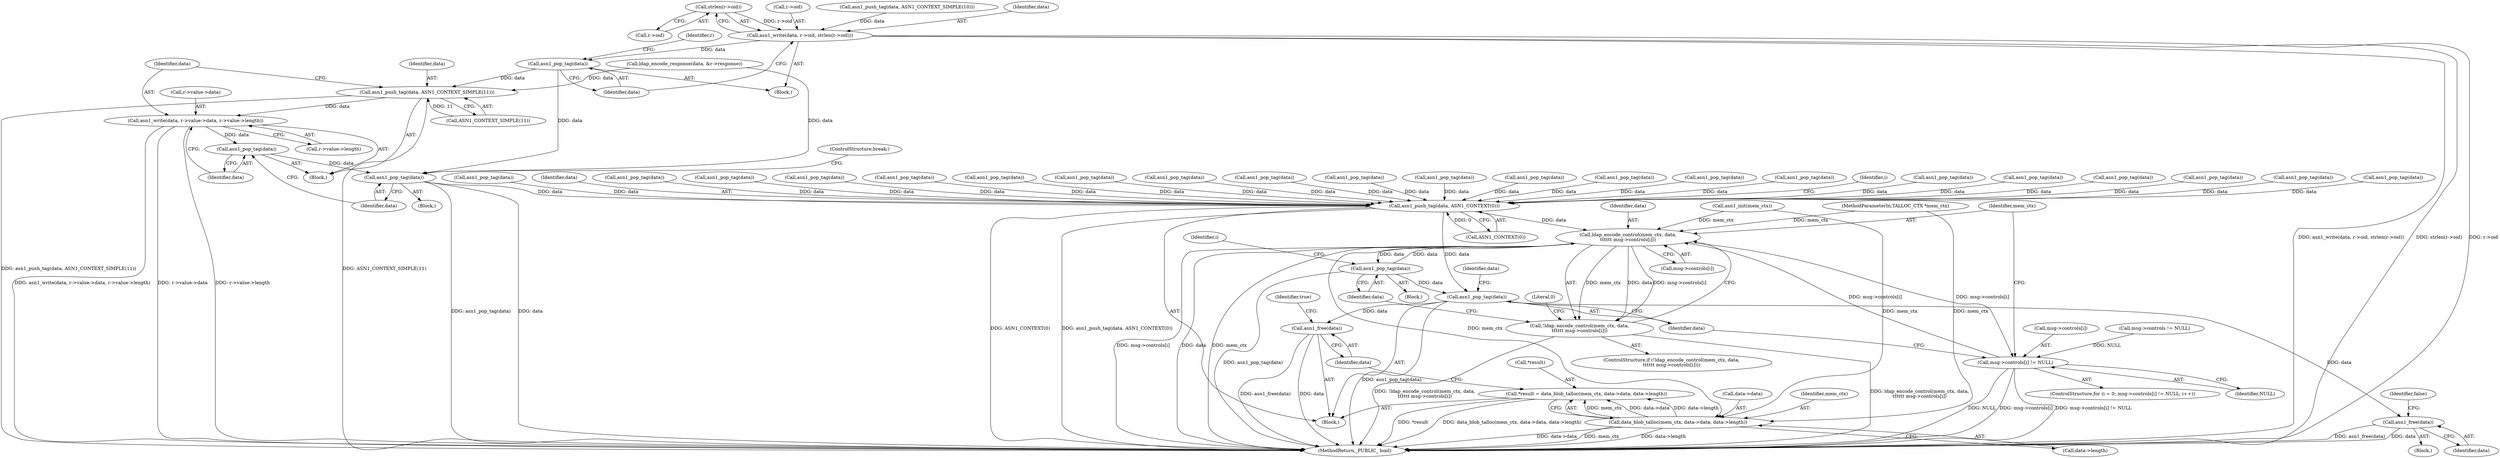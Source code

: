 digraph "1_samba_530d50a1abdcdf4d1775652d4c456c1274d83d8d@API" {
"1001174" [label="(Call,strlen(r->oid))"];
"1001169" [label="(Call,asn1_write(data, r->oid, strlen(r->oid)))"];
"1001178" [label="(Call,asn1_pop_tag(data))"];
"1001185" [label="(Call,asn1_push_tag(data, ASN1_CONTEXT_SIMPLE(11)))"];
"1001189" [label="(Call,asn1_write(data, r->value->data, r->value->length))"];
"1001201" [label="(Call,asn1_pop_tag(data))"];
"1001203" [label="(Call,asn1_pop_tag(data))"];
"1001216" [label="(Call,asn1_push_tag(data, ASN1_CONTEXT(0)))"];
"1001236" [label="(Call,ldap_encode_control(mem_ctx, data,\n\t\t\t\t\t\t msg->controls[i]))"];
"1001224" [label="(Call,msg->controls[i] != NULL)"];
"1001235" [label="(Call,!ldap_encode_control(mem_ctx, data,\n\t\t\t\t\t\t msg->controls[i]))"];
"1001259" [label="(Call,asn1_pop_tag(data))"];
"1001261" [label="(Call,asn1_pop_tag(data))"];
"1001268" [label="(Call,asn1_free(data))"];
"1001283" [label="(Call,asn1_free(data))"];
"1001275" [label="(Call,data_blob_talloc(mem_ctx, data->data, data->length))"];
"1001272" [label="(Call,*result = data_blob_talloc(mem_ctx, data->data, data->length))"];
"1001232" [label="(Identifier,i)"];
"1000507" [label="(Call,asn1_pop_tag(data))"];
"1001169" [label="(Call,asn1_write(data, r->oid, strlen(r->oid)))"];
"1001280" [label="(Call,data->length)"];
"1001234" [label="(ControlStructure,if (!ldap_encode_control(mem_ctx, data,\n\t\t\t\t\t\t msg->controls[i])))"];
"1001283" [label="(Call,asn1_free(data))"];
"1001260" [label="(Identifier,data)"];
"1001267" [label="(Block,)"];
"1001236" [label="(Call,ldap_encode_control(mem_ctx, data,\n\t\t\t\t\t\t msg->controls[i]))"];
"1001247" [label="(Literal,0)"];
"1001204" [label="(Identifier,data)"];
"1001222" [label="(Identifier,i)"];
"1001239" [label="(Call,msg->controls[i])"];
"1001233" [label="(Block,)"];
"1000402" [label="(Call,asn1_pop_tag(data))"];
"1000857" [label="(Call,asn1_pop_tag(data))"];
"1000782" [label="(Call,asn1_pop_tag(data))"];
"1000296" [label="(Call,asn1_pop_tag(data))"];
"1001138" [label="(Block,)"];
"1001182" [label="(Identifier,r)"];
"1000999" [label="(Call,asn1_pop_tag(data))"];
"1001237" [label="(Identifier,mem_ctx)"];
"1001205" [label="(ControlStructure,break;)"];
"1000920" [label="(Call,asn1_pop_tag(data))"];
"1001184" [label="(Block,)"];
"1000111" [label="(Call,asn1_init(mem_ctx))"];
"1001134" [label="(Call,asn1_pop_tag(data))"];
"1001273" [label="(Call,*result)"];
"1001235" [label="(Call,!ldap_encode_control(mem_ctx, data,\n\t\t\t\t\t\t msg->controls[i]))"];
"1001215" [label="(Block,)"];
"1001320" [label="(MethodReturn,_PUBLIC_ bool)"];
"1001189" [label="(Call,asn1_write(data, r->value->data, r->value->length))"];
"1001174" [label="(Call,strlen(r->oid))"];
"1001179" [label="(Identifier,data)"];
"1001217" [label="(Identifier,data)"];
"1001201" [label="(Call,asn1_pop_tag(data))"];
"1000106" [label="(MethodParameterIn,TALLOC_CTX *mem_ctx)"];
"1001164" [label="(Block,)"];
"1001218" [label="(Call,ASN1_CONTEXT(0))"];
"1001225" [label="(Call,msg->controls[i])"];
"1001196" [label="(Call,r->value->length)"];
"1000674" [label="(Call,asn1_pop_tag(data))"];
"1001175" [label="(Call,r->oid)"];
"1001186" [label="(Identifier,data)"];
"1000307" [label="(Call,asn1_pop_tag(data))"];
"1001210" [label="(Call,msg->controls != NULL)"];
"1000530" [label="(Call,asn1_pop_tag(data))"];
"1001154" [label="(Call,ldap_encode_response(data, &r->response))"];
"1000943" [label="(Call,asn1_pop_tag(data))"];
"1001277" [label="(Call,data->data)"];
"1001271" [label="(Identifier,false)"];
"1000805" [label="(Call,asn1_pop_tag(data))"];
"1001047" [label="(Call,asn1_pop_tag(data))"];
"1001178" [label="(Call,asn1_pop_tag(data))"];
"1001187" [label="(Call,ASN1_CONTEXT_SIMPLE(11))"];
"1000195" [label="(Call,asn1_pop_tag(data))"];
"1001022" [label="(Call,asn1_pop_tag(data))"];
"1000834" [label="(Call,asn1_pop_tag(data))"];
"1001275" [label="(Call,data_blob_talloc(mem_ctx, data->data, data->length))"];
"1001261" [label="(Call,asn1_pop_tag(data))"];
"1001191" [label="(Call,r->value->data)"];
"1001202" [label="(Identifier,data)"];
"1001224" [label="(Call,msg->controls[i] != NULL)"];
"1001284" [label="(Identifier,data)"];
"1000249" [label="(Call,asn1_pop_tag(data))"];
"1001171" [label="(Call,r->oid)"];
"1001165" [label="(Call,asn1_push_tag(data, ASN1_CONTEXT_SIMPLE(10)))"];
"1001268" [label="(Call,asn1_free(data))"];
"1001286" [label="(Identifier,true)"];
"1001076" [label="(Call,asn1_pop_tag(data))"];
"1000651" [label="(Call,asn1_pop_tag(data))"];
"1001238" [label="(Identifier,data)"];
"1001276" [label="(Identifier,mem_ctx)"];
"1001220" [label="(ControlStructure,for (i = 0; msg->controls[i] != NULL; i++))"];
"1001185" [label="(Call,asn1_push_tag(data, ASN1_CONTEXT_SIMPLE(11)))"];
"1001216" [label="(Call,asn1_push_tag(data, ASN1_CONTEXT(0)))"];
"1001265" [label="(Identifier,data)"];
"1001190" [label="(Identifier,data)"];
"1001203" [label="(Call,asn1_pop_tag(data))"];
"1001272" [label="(Call,*result = data_blob_talloc(mem_ctx, data->data, data->length))"];
"1001230" [label="(Identifier,NULL)"];
"1001269" [label="(Identifier,data)"];
"1001259" [label="(Call,asn1_pop_tag(data))"];
"1001170" [label="(Identifier,data)"];
"1001262" [label="(Identifier,data)"];
"1000255" [label="(Call,asn1_pop_tag(data))"];
"1001174" -> "1001169"  [label="AST: "];
"1001174" -> "1001175"  [label="CFG: "];
"1001175" -> "1001174"  [label="AST: "];
"1001169" -> "1001174"  [label="CFG: "];
"1001174" -> "1001169"  [label="DDG: r->oid"];
"1001169" -> "1001164"  [label="AST: "];
"1001170" -> "1001169"  [label="AST: "];
"1001171" -> "1001169"  [label="AST: "];
"1001179" -> "1001169"  [label="CFG: "];
"1001169" -> "1001320"  [label="DDG: asn1_write(data, r->oid, strlen(r->oid))"];
"1001169" -> "1001320"  [label="DDG: strlen(r->oid)"];
"1001169" -> "1001320"  [label="DDG: r->oid"];
"1001165" -> "1001169"  [label="DDG: data"];
"1001169" -> "1001178"  [label="DDG: data"];
"1001178" -> "1001164"  [label="AST: "];
"1001178" -> "1001179"  [label="CFG: "];
"1001179" -> "1001178"  [label="AST: "];
"1001182" -> "1001178"  [label="CFG: "];
"1001178" -> "1001185"  [label="DDG: data"];
"1001178" -> "1001203"  [label="DDG: data"];
"1001185" -> "1001184"  [label="AST: "];
"1001185" -> "1001187"  [label="CFG: "];
"1001186" -> "1001185"  [label="AST: "];
"1001187" -> "1001185"  [label="AST: "];
"1001190" -> "1001185"  [label="CFG: "];
"1001185" -> "1001320"  [label="DDG: asn1_push_tag(data, ASN1_CONTEXT_SIMPLE(11))"];
"1001185" -> "1001320"  [label="DDG: ASN1_CONTEXT_SIMPLE(11)"];
"1001154" -> "1001185"  [label="DDG: data"];
"1001187" -> "1001185"  [label="DDG: 11"];
"1001185" -> "1001189"  [label="DDG: data"];
"1001189" -> "1001184"  [label="AST: "];
"1001189" -> "1001196"  [label="CFG: "];
"1001190" -> "1001189"  [label="AST: "];
"1001191" -> "1001189"  [label="AST: "];
"1001196" -> "1001189"  [label="AST: "];
"1001202" -> "1001189"  [label="CFG: "];
"1001189" -> "1001320"  [label="DDG: asn1_write(data, r->value->data, r->value->length)"];
"1001189" -> "1001320"  [label="DDG: r->value->data"];
"1001189" -> "1001320"  [label="DDG: r->value->length"];
"1001189" -> "1001201"  [label="DDG: data"];
"1001201" -> "1001184"  [label="AST: "];
"1001201" -> "1001202"  [label="CFG: "];
"1001202" -> "1001201"  [label="AST: "];
"1001204" -> "1001201"  [label="CFG: "];
"1001201" -> "1001203"  [label="DDG: data"];
"1001203" -> "1001138"  [label="AST: "];
"1001203" -> "1001204"  [label="CFG: "];
"1001204" -> "1001203"  [label="AST: "];
"1001205" -> "1001203"  [label="CFG: "];
"1001203" -> "1001320"  [label="DDG: data"];
"1001203" -> "1001320"  [label="DDG: asn1_pop_tag(data)"];
"1001154" -> "1001203"  [label="DDG: data"];
"1001203" -> "1001216"  [label="DDG: data"];
"1001216" -> "1001215"  [label="AST: "];
"1001216" -> "1001218"  [label="CFG: "];
"1001217" -> "1001216"  [label="AST: "];
"1001218" -> "1001216"  [label="AST: "];
"1001222" -> "1001216"  [label="CFG: "];
"1001216" -> "1001320"  [label="DDG: ASN1_CONTEXT(0)"];
"1001216" -> "1001320"  [label="DDG: asn1_push_tag(data, ASN1_CONTEXT(0))"];
"1000857" -> "1001216"  [label="DDG: data"];
"1001134" -> "1001216"  [label="DDG: data"];
"1000805" -> "1001216"  [label="DDG: data"];
"1001047" -> "1001216"  [label="DDG: data"];
"1000530" -> "1001216"  [label="DDG: data"];
"1000651" -> "1001216"  [label="DDG: data"];
"1000674" -> "1001216"  [label="DDG: data"];
"1000296" -> "1001216"  [label="DDG: data"];
"1000255" -> "1001216"  [label="DDG: data"];
"1000782" -> "1001216"  [label="DDG: data"];
"1000920" -> "1001216"  [label="DDG: data"];
"1000834" -> "1001216"  [label="DDG: data"];
"1000402" -> "1001216"  [label="DDG: data"];
"1001076" -> "1001216"  [label="DDG: data"];
"1000943" -> "1001216"  [label="DDG: data"];
"1001022" -> "1001216"  [label="DDG: data"];
"1000249" -> "1001216"  [label="DDG: data"];
"1000307" -> "1001216"  [label="DDG: data"];
"1000195" -> "1001216"  [label="DDG: data"];
"1000507" -> "1001216"  [label="DDG: data"];
"1000999" -> "1001216"  [label="DDG: data"];
"1001218" -> "1001216"  [label="DDG: 0"];
"1001216" -> "1001236"  [label="DDG: data"];
"1001216" -> "1001261"  [label="DDG: data"];
"1001236" -> "1001235"  [label="AST: "];
"1001236" -> "1001239"  [label="CFG: "];
"1001237" -> "1001236"  [label="AST: "];
"1001238" -> "1001236"  [label="AST: "];
"1001239" -> "1001236"  [label="AST: "];
"1001235" -> "1001236"  [label="CFG: "];
"1001236" -> "1001320"  [label="DDG: msg->controls[i]"];
"1001236" -> "1001320"  [label="DDG: data"];
"1001236" -> "1001320"  [label="DDG: mem_ctx"];
"1001236" -> "1001224"  [label="DDG: msg->controls[i]"];
"1001236" -> "1001235"  [label="DDG: mem_ctx"];
"1001236" -> "1001235"  [label="DDG: data"];
"1001236" -> "1001235"  [label="DDG: msg->controls[i]"];
"1000111" -> "1001236"  [label="DDG: mem_ctx"];
"1000106" -> "1001236"  [label="DDG: mem_ctx"];
"1001259" -> "1001236"  [label="DDG: data"];
"1001224" -> "1001236"  [label="DDG: msg->controls[i]"];
"1001236" -> "1001259"  [label="DDG: data"];
"1001236" -> "1001275"  [label="DDG: mem_ctx"];
"1001224" -> "1001220"  [label="AST: "];
"1001224" -> "1001230"  [label="CFG: "];
"1001225" -> "1001224"  [label="AST: "];
"1001230" -> "1001224"  [label="AST: "];
"1001237" -> "1001224"  [label="CFG: "];
"1001262" -> "1001224"  [label="CFG: "];
"1001224" -> "1001320"  [label="DDG: NULL"];
"1001224" -> "1001320"  [label="DDG: msg->controls[i]"];
"1001224" -> "1001320"  [label="DDG: msg->controls[i] != NULL"];
"1001210" -> "1001224"  [label="DDG: NULL"];
"1001235" -> "1001234"  [label="AST: "];
"1001247" -> "1001235"  [label="CFG: "];
"1001260" -> "1001235"  [label="CFG: "];
"1001235" -> "1001320"  [label="DDG: !ldap_encode_control(mem_ctx, data,\n\t\t\t\t\t\t msg->controls[i])"];
"1001235" -> "1001320"  [label="DDG: ldap_encode_control(mem_ctx, data,\n\t\t\t\t\t\t msg->controls[i])"];
"1001259" -> "1001233"  [label="AST: "];
"1001259" -> "1001260"  [label="CFG: "];
"1001260" -> "1001259"  [label="AST: "];
"1001232" -> "1001259"  [label="CFG: "];
"1001259" -> "1001320"  [label="DDG: asn1_pop_tag(data)"];
"1001259" -> "1001261"  [label="DDG: data"];
"1001261" -> "1001215"  [label="AST: "];
"1001261" -> "1001262"  [label="CFG: "];
"1001262" -> "1001261"  [label="AST: "];
"1001265" -> "1001261"  [label="CFG: "];
"1001261" -> "1001320"  [label="DDG: asn1_pop_tag(data)"];
"1001261" -> "1001268"  [label="DDG: data"];
"1001261" -> "1001283"  [label="DDG: data"];
"1001268" -> "1001267"  [label="AST: "];
"1001268" -> "1001269"  [label="CFG: "];
"1001269" -> "1001268"  [label="AST: "];
"1001271" -> "1001268"  [label="CFG: "];
"1001268" -> "1001320"  [label="DDG: asn1_free(data)"];
"1001268" -> "1001320"  [label="DDG: data"];
"1001283" -> "1001215"  [label="AST: "];
"1001283" -> "1001284"  [label="CFG: "];
"1001284" -> "1001283"  [label="AST: "];
"1001286" -> "1001283"  [label="CFG: "];
"1001283" -> "1001320"  [label="DDG: asn1_free(data)"];
"1001283" -> "1001320"  [label="DDG: data"];
"1001275" -> "1001272"  [label="AST: "];
"1001275" -> "1001280"  [label="CFG: "];
"1001276" -> "1001275"  [label="AST: "];
"1001277" -> "1001275"  [label="AST: "];
"1001280" -> "1001275"  [label="AST: "];
"1001272" -> "1001275"  [label="CFG: "];
"1001275" -> "1001320"  [label="DDG: data->length"];
"1001275" -> "1001320"  [label="DDG: data->data"];
"1001275" -> "1001320"  [label="DDG: mem_ctx"];
"1001275" -> "1001272"  [label="DDG: mem_ctx"];
"1001275" -> "1001272"  [label="DDG: data->data"];
"1001275" -> "1001272"  [label="DDG: data->length"];
"1000111" -> "1001275"  [label="DDG: mem_ctx"];
"1000106" -> "1001275"  [label="DDG: mem_ctx"];
"1001272" -> "1001215"  [label="AST: "];
"1001273" -> "1001272"  [label="AST: "];
"1001284" -> "1001272"  [label="CFG: "];
"1001272" -> "1001320"  [label="DDG: data_blob_talloc(mem_ctx, data->data, data->length)"];
"1001272" -> "1001320"  [label="DDG: *result"];
}
